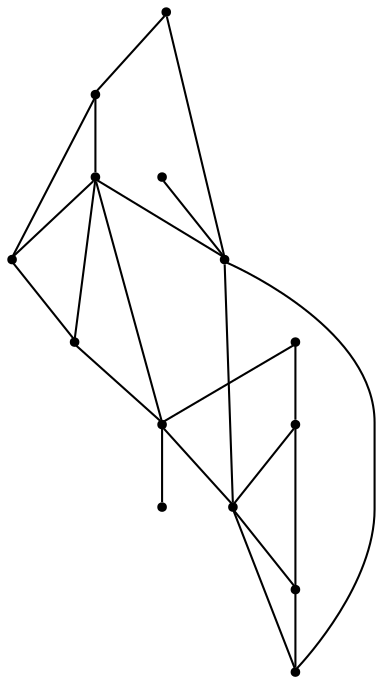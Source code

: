 graph {
  node [shape=point,comment="{\"directed\":false,\"doi\":\"10.1007/978-3-031-49272-3_21\",\"figure\":\"6\"}"]

  v0 [pos="1608.056177866563,863.0079761909451"]
  v1 [pos="1036.46927047172,536.293418442512"]
  v2 [pos="1036.4692704717197,256.2521872648881"]
  v3 [pos="1001.9096013370863,536.180741147303"]
  v4 [pos="967.3457353668847,536.0723878115036"]
  v5 [pos="884.7784641691942,582.9667450133213"]
  v6 [pos="849.7728494612453,582.9667450133213"]
  v7 [pos="919.7840152887254,582.9667450133213"]
  v8 [pos="966.4581046442397,582.9667450133213"]
  v9 [pos="989.7951811162056,582.9667450133213"]
  v10 [pos="849.7728494612453,863.0079761909452"]
  v11 [pos="919.7840152887254,536.2934184425119"]
  v12 [pos="896.4469388167595,536.293418442512"]
  v13 [pos="277.0858068003628,256.2521872648881"]

  v0 -- v1 [id="-1",pos="1608.056177866563,863.0079761909451 1036.46927047172,536.293418442512 1036.46927047172,536.293418442512 1036.46927047172,536.293418442512"]
  v2 -- v3 [id="-8",pos="1036.4692704717197,256.2521872648881 1001.9096013370863,536.180741147303 1001.9096013370863,536.180741147303 1001.9096013370863,536.180741147303"]
  v2 -- v4 [id="-9",pos="1036.4692704717197,256.2521872648881 967.3457353668847,536.0723878115036 967.3457353668847,536.0723878115036 967.3457353668847,536.0723878115036"]
  v1 -- v2 [id="-12",pos="1036.46927047172,536.293418442512 1036.4692704717197,256.2521872648881 1036.4692704717197,256.2521872648881 1036.4692704717197,256.2521872648881"]
  v5 -- v6 [id="-15",pos="884.7784641691942,582.9667450133213 849.7728494612453,582.9667450133213 849.7728494612453,582.9667450133213 849.7728494612453,582.9667450133213"]
  v7 -- v5 [id="-16",pos="919.7840152887254,582.9667450133213 884.7784641691942,582.9667450133213 884.7784641691942,582.9667450133213 884.7784641691942,582.9667450133213"]
  v8 -- v7 [id="-17",pos="966.4581046442397,582.9667450133213 919.7840152887254,582.9667450133213 919.7840152887254,582.9667450133213 919.7840152887254,582.9667450133213"]
  v9 -- v8 [id="-18",pos="989.7951811162056,582.9667450133213 966.4581046442397,582.9667450133213 966.4581046442397,582.9667450133213 966.4581046442397,582.9667450133213"]
  v9 -- v1 [id="-19",pos="989.7951811162056,582.9667450133213 1036.46927047172,536.293418442512 1036.46927047172,536.293418442512 1036.46927047172,536.293418442512"]
  v8 -- v10 [id="-20",pos="966.4581046442397,582.9667450133213 849.7728494612453,863.0079761909452 849.7728494612453,863.0079761909452 849.7728494612453,863.0079761909452"]
  v11 -- v2 [id="-21",pos="919.7840152887254,536.2934184425119 1036.4692704717197,256.2521872648881 1036.4692704717197,256.2521872648881 1036.4692704717197,256.2521872648881"]
  v3 -- v1 [id="-22",pos="1001.9096013370863,536.180741147303 1036.46927047172,536.293418442512 1036.46927047172,536.293418442512 1036.46927047172,536.293418442512"]
  v4 -- v3 [id="-23",pos="967.3457353668847,536.0723878115036 1001.9096013370863,536.180741147303 1001.9096013370863,536.180741147303 1001.9096013370863,536.180741147303"]
  v11 -- v4 [id="-24",pos="919.7840152887254,536.2934184425119 967.3457353668847,536.0723878115036 967.3457353668847,536.0723878115036 967.3457353668847,536.0723878115036"]
  v12 -- v11 [id="-25",pos="896.4469388167595,536.293418442512 919.7840152887254,536.2934184425119 919.7840152887254,536.2934184425119 919.7840152887254,536.2934184425119"]
  v12 -- v6 [id="-26",pos="896.4469388167595,536.293418442512 849.7728494612453,582.9667450133213 849.7728494612453,582.9667450133213 849.7728494612453,582.9667450133213"]
  v6 -- v2 [id="-30",pos="849.7728494612453,582.9667450133213 1036.4692704717197,256.2521872648881 1036.4692704717197,256.2521872648881 1036.4692704717197,256.2521872648881"]
  v6 -- v13 [id="-32",pos="849.7728494612453,582.9667450133213 277.0858068003628,256.2521872648881 277.0858068003628,256.2521872648881 277.0858068003628,256.2521872648881"]
  v10 -- v7 [id="-34",pos="849.7728494612453,863.0079761909452 919.7840152887254,582.9667450133213 919.7840152887254,582.9667450133213 919.7840152887254,582.9667450133213"]
  v10 -- v5 [id="-35",pos="849.7728494612453,863.0079761909452 884.7784641691942,582.9667450133213 884.7784641691942,582.9667450133213 884.7784641691942,582.9667450133213"]
  v10 -- v6 [id="-36",pos="849.7728494612453,863.0079761909452 849.7728494612453,582.9667450133213 849.7728494612453,582.9667450133213 849.7728494612453,582.9667450133213"]
  v10 -- v1 [id="-38",pos="849.7728494612453,863.0079761909452 1036.46927047172,536.293418442512 1036.46927047172,536.293418442512 1036.46927047172,536.293418442512"]
}